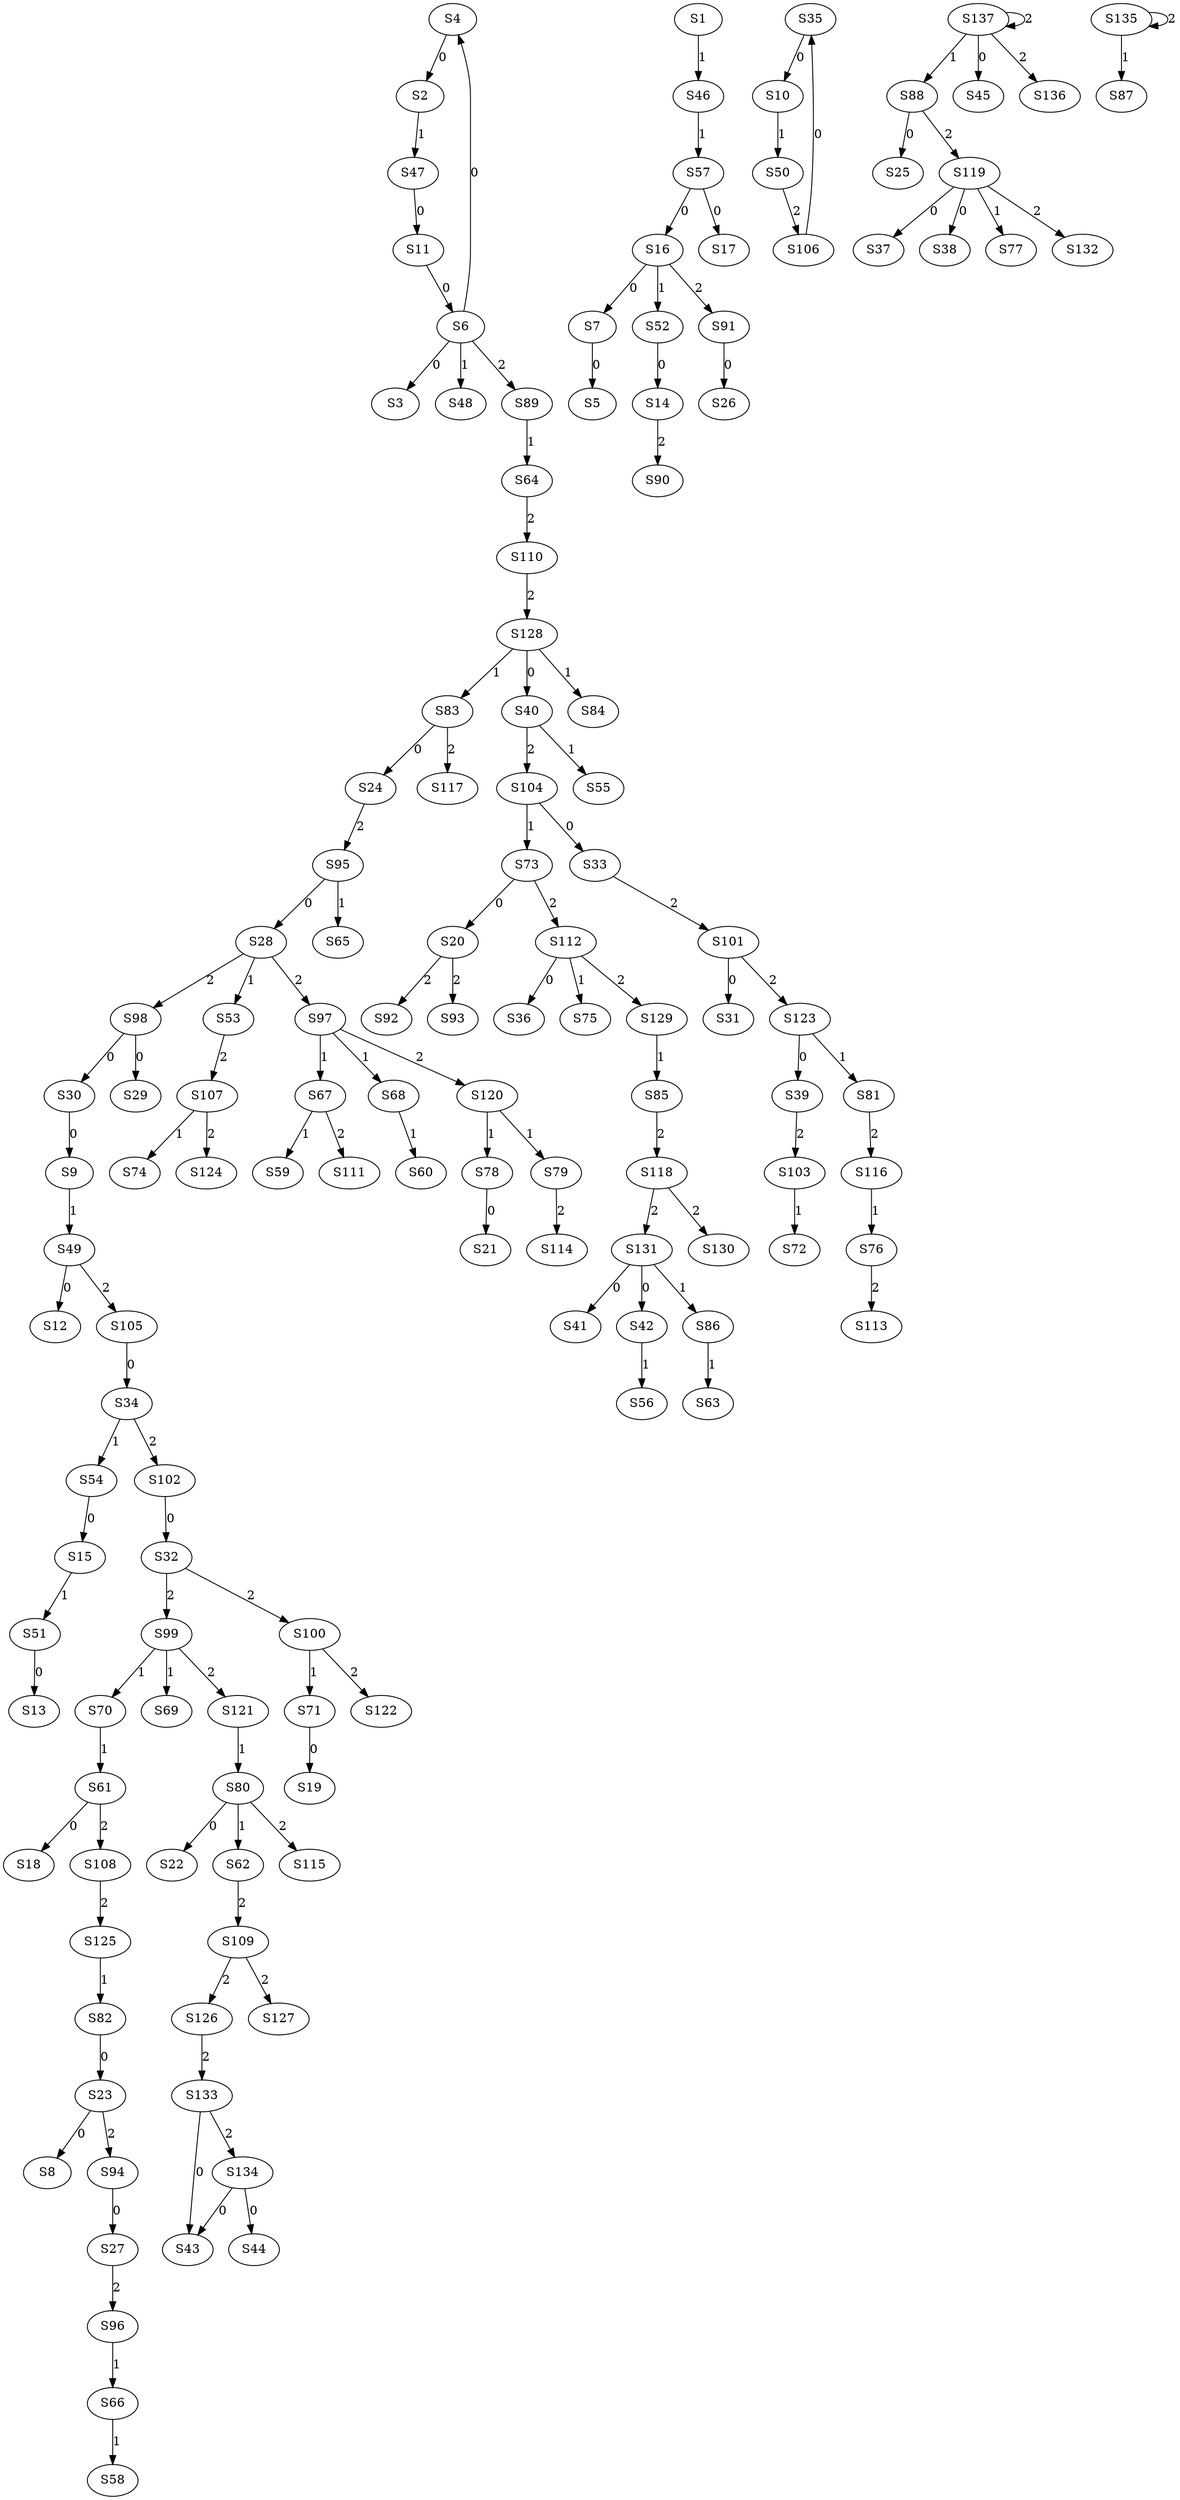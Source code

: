 strict digraph {
	S4 -> S2 [ label = 0 ];
	S6 -> S3 [ label = 0 ];
	S6 -> S4 [ label = 0 ];
	S7 -> S5 [ label = 0 ];
	S11 -> S6 [ label = 0 ];
	S16 -> S7 [ label = 0 ];
	S23 -> S8 [ label = 0 ];
	S30 -> S9 [ label = 0 ];
	S35 -> S10 [ label = 0 ];
	S47 -> S11 [ label = 0 ];
	S49 -> S12 [ label = 0 ];
	S51 -> S13 [ label = 0 ];
	S52 -> S14 [ label = 0 ];
	S54 -> S15 [ label = 0 ];
	S57 -> S16 [ label = 0 ];
	S57 -> S17 [ label = 0 ];
	S61 -> S18 [ label = 0 ];
	S71 -> S19 [ label = 0 ];
	S73 -> S20 [ label = 0 ];
	S78 -> S21 [ label = 0 ];
	S80 -> S22 [ label = 0 ];
	S82 -> S23 [ label = 0 ];
	S83 -> S24 [ label = 0 ];
	S88 -> S25 [ label = 0 ];
	S91 -> S26 [ label = 0 ];
	S94 -> S27 [ label = 0 ];
	S95 -> S28 [ label = 0 ];
	S98 -> S29 [ label = 0 ];
	S98 -> S30 [ label = 0 ];
	S101 -> S31 [ label = 0 ];
	S102 -> S32 [ label = 0 ];
	S104 -> S33 [ label = 0 ];
	S105 -> S34 [ label = 0 ];
	S106 -> S35 [ label = 0 ];
	S112 -> S36 [ label = 0 ];
	S119 -> S37 [ label = 0 ];
	S119 -> S38 [ label = 0 ];
	S123 -> S39 [ label = 0 ];
	S128 -> S40 [ label = 0 ];
	S131 -> S41 [ label = 0 ];
	S131 -> S42 [ label = 0 ];
	S133 -> S43 [ label = 0 ];
	S134 -> S44 [ label = 0 ];
	S137 -> S45 [ label = 0 ];
	S1 -> S46 [ label = 1 ];
	S2 -> S47 [ label = 1 ];
	S6 -> S48 [ label = 1 ];
	S9 -> S49 [ label = 1 ];
	S10 -> S50 [ label = 1 ];
	S15 -> S51 [ label = 1 ];
	S16 -> S52 [ label = 1 ];
	S28 -> S53 [ label = 1 ];
	S34 -> S54 [ label = 1 ];
	S40 -> S55 [ label = 1 ];
	S42 -> S56 [ label = 1 ];
	S46 -> S57 [ label = 1 ];
	S66 -> S58 [ label = 1 ];
	S67 -> S59 [ label = 1 ];
	S68 -> S60 [ label = 1 ];
	S70 -> S61 [ label = 1 ];
	S80 -> S62 [ label = 1 ];
	S86 -> S63 [ label = 1 ];
	S89 -> S64 [ label = 1 ];
	S95 -> S65 [ label = 1 ];
	S96 -> S66 [ label = 1 ];
	S97 -> S67 [ label = 1 ];
	S97 -> S68 [ label = 1 ];
	S99 -> S69 [ label = 1 ];
	S99 -> S70 [ label = 1 ];
	S100 -> S71 [ label = 1 ];
	S103 -> S72 [ label = 1 ];
	S104 -> S73 [ label = 1 ];
	S107 -> S74 [ label = 1 ];
	S112 -> S75 [ label = 1 ];
	S116 -> S76 [ label = 1 ];
	S119 -> S77 [ label = 1 ];
	S120 -> S78 [ label = 1 ];
	S120 -> S79 [ label = 1 ];
	S121 -> S80 [ label = 1 ];
	S123 -> S81 [ label = 1 ];
	S125 -> S82 [ label = 1 ];
	S128 -> S83 [ label = 1 ];
	S128 -> S84 [ label = 1 ];
	S129 -> S85 [ label = 1 ];
	S131 -> S86 [ label = 1 ];
	S135 -> S87 [ label = 1 ];
	S137 -> S88 [ label = 1 ];
	S6 -> S89 [ label = 2 ];
	S14 -> S90 [ label = 2 ];
	S16 -> S91 [ label = 2 ];
	S20 -> S92 [ label = 2 ];
	S20 -> S93 [ label = 2 ];
	S23 -> S94 [ label = 2 ];
	S24 -> S95 [ label = 2 ];
	S27 -> S96 [ label = 2 ];
	S28 -> S97 [ label = 2 ];
	S28 -> S98 [ label = 2 ];
	S32 -> S99 [ label = 2 ];
	S32 -> S100 [ label = 2 ];
	S33 -> S101 [ label = 2 ];
	S34 -> S102 [ label = 2 ];
	S39 -> S103 [ label = 2 ];
	S40 -> S104 [ label = 2 ];
	S49 -> S105 [ label = 2 ];
	S50 -> S106 [ label = 2 ];
	S53 -> S107 [ label = 2 ];
	S61 -> S108 [ label = 2 ];
	S62 -> S109 [ label = 2 ];
	S64 -> S110 [ label = 2 ];
	S67 -> S111 [ label = 2 ];
	S73 -> S112 [ label = 2 ];
	S76 -> S113 [ label = 2 ];
	S79 -> S114 [ label = 2 ];
	S80 -> S115 [ label = 2 ];
	S81 -> S116 [ label = 2 ];
	S83 -> S117 [ label = 2 ];
	S85 -> S118 [ label = 2 ];
	S88 -> S119 [ label = 2 ];
	S97 -> S120 [ label = 2 ];
	S99 -> S121 [ label = 2 ];
	S100 -> S122 [ label = 2 ];
	S101 -> S123 [ label = 2 ];
	S107 -> S124 [ label = 2 ];
	S108 -> S125 [ label = 2 ];
	S109 -> S126 [ label = 2 ];
	S109 -> S127 [ label = 2 ];
	S110 -> S128 [ label = 2 ];
	S112 -> S129 [ label = 2 ];
	S118 -> S130 [ label = 2 ];
	S118 -> S131 [ label = 2 ];
	S119 -> S132 [ label = 2 ];
	S126 -> S133 [ label = 2 ];
	S133 -> S134 [ label = 2 ];
	S135 -> S135 [ label = 2 ];
	S137 -> S136 [ label = 2 ];
	S137 -> S137 [ label = 2 ];
	S134 -> S43 [ label = 0 ];
}